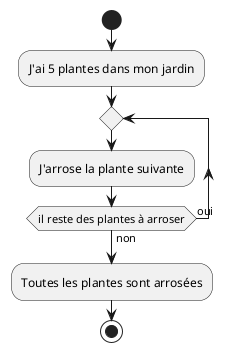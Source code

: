 @startuml
start
:J'ai 5 plantes dans mon jardin;
repeat
  :J'arrose la plante suivante;
repeat while (il reste des plantes à arroser) is (oui) not (non)
:Toutes les plantes sont arrosées;
stop
@enduml

